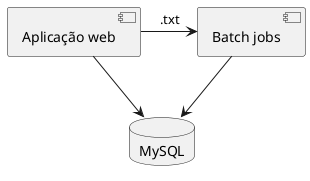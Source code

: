 @startuml component diagram

[Aplicação web] as AW
[Batch jobs] as BJ
database MySQL

AW -> BJ : .txt
AW -> MySQL
BJ --> MySQL



@enduml
